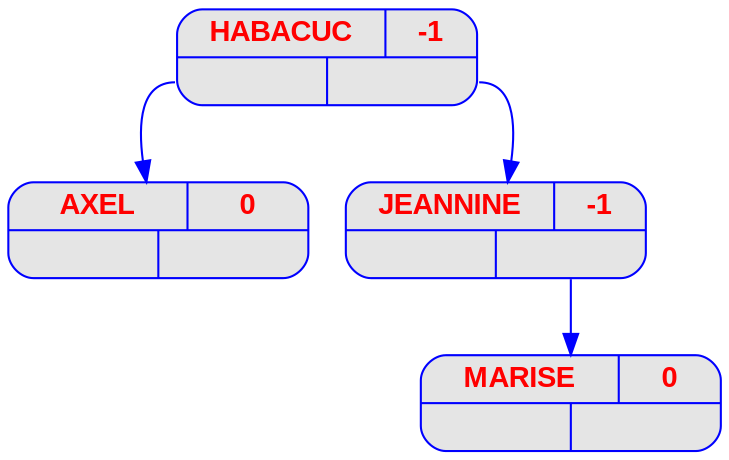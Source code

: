 digraph  {
	node [
		fontname  = "Arial bold" 
		fontsize  = "14"
		fontcolor = "red"
		style     = "rounded, filled"
		shape     = "record"
		fillcolor = "grey90"
		color     = "blue"
		width     = "2"
	]

	edge [
		color     = "blue"
	]

	"HABACUC
" [label = "{{<c> HABACUC
 | <b> -1} | { <g> | <d>}}"];
	"HABACUC
":g -> "AXEL
";
	"AXEL
" [label = "{{<c> AXEL
 | <b> 0} | { <g> | <d>}}"];
	"AXEL
" [label = "{{<c> AXEL
 | <b> 0} | { <g> | <d>}}"];
	"HABACUC
":d -> "JEANNINE
";
	"JEANNINE
" [label = "{{<c> JEANNINE
 | <b> -1} | { <g> | <d>}}"];
	"JEANNINE
" [label = "{{<c> JEANNINE
 | <b> -1} | { <g> | <d>}}"];
	"JEANNINE
":d -> "MARISE
";
	"MARISE
" [label = "{{<c> MARISE
 | <b> 0} | { <g> | <d>}}"];
	"MARISE
" [label = "{{<c> MARISE
 | <b> 0} | { <g> | <d>}}"];
}
